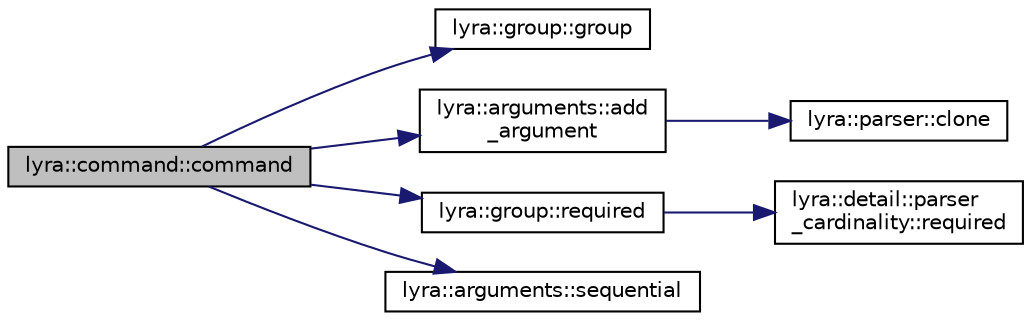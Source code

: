 digraph "lyra::command::command"
{
 // INTERACTIVE_SVG=YES
 // LATEX_PDF_SIZE
  edge [fontname="Helvetica",fontsize="10",labelfontname="Helvetica",labelfontsize="10"];
  node [fontname="Helvetica",fontsize="10",shape=record];
  rankdir="LR";
  Node1 [label="lyra::command::command",height=0.2,width=0.4,color="black", fillcolor="grey75", style="filled", fontcolor="black",tooltip=" "];
  Node1 -> Node2 [color="midnightblue",fontsize="10",style="solid",fontname="Helvetica"];
  Node2 [label="lyra::group::group",height=0.2,width=0.4,color="black", fillcolor="white", style="filled",URL="$classlyra_1_1group.html#ae5b0a47339c2385c57e9272b5495164c",tooltip=" "];
  Node1 -> Node3 [color="midnightblue",fontsize="10",style="solid",fontname="Helvetica"];
  Node3 [label="lyra::arguments::add\l_argument",height=0.2,width=0.4,color="black", fillcolor="white", style="filled",URL="$classlyra_1_1arguments.html#a2da55e33219324b5cd93bba0b44f13c9",tooltip=" "];
  Node3 -> Node4 [color="midnightblue",fontsize="10",style="solid",fontname="Helvetica"];
  Node4 [label="lyra::parser::clone",height=0.2,width=0.4,color="black", fillcolor="white", style="filled",URL="$classlyra_1_1parser.html#a973c203c76dd3160378494ae12c70724",tooltip=" "];
  Node1 -> Node5 [color="midnightblue",fontsize="10",style="solid",fontname="Helvetica"];
  Node5 [label="lyra::group::required",height=0.2,width=0.4,color="black", fillcolor="white", style="filled",URL="$classlyra_1_1group.html#a95cd543f2f09212cefaeba7d12d8e57c",tooltip=" "];
  Node5 -> Node6 [color="midnightblue",fontsize="10",style="solid",fontname="Helvetica"];
  Node6 [label="lyra::detail::parser\l_cardinality::required",height=0.2,width=0.4,color="black", fillcolor="white", style="filled",URL="$structlyra_1_1detail_1_1parser__cardinality.html#ab03623ff7b07e03b6b54ab20f8aaae2d",tooltip=" "];
  Node1 -> Node7 [color="midnightblue",fontsize="10",style="solid",fontname="Helvetica"];
  Node7 [label="lyra::arguments::sequential",height=0.2,width=0.4,color="black", fillcolor="white", style="filled",URL="$classlyra_1_1arguments.html#aab200e7b9a5d24afbbef1942fc3c5a38",tooltip=" "];
}

